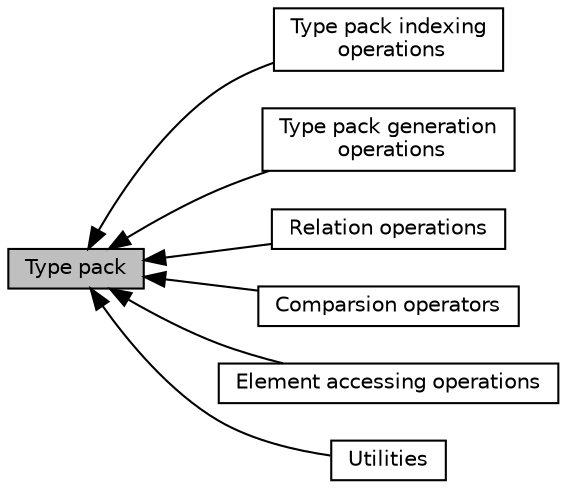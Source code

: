 digraph "Type pack"
{
  edge [fontname="Helvetica",fontsize="10",labelfontname="Helvetica",labelfontsize="10"];
  node [fontname="Helvetica",fontsize="10",shape=box];
  rankdir=LR;
  Node3 [label="Type pack indexing\l operations",height=0.2,width=0.4,color="black", fillcolor="white", style="filled",URL="$group__TypePackIndexing.html",tooltip="Operations that return indexes of types."];
  Node5 [label="Type pack generation\l operations",height=0.2,width=0.4,color="black", fillcolor="white", style="filled",URL="$group__TypePackGenerating.html",tooltip="Operations that create a new type_pack."];
  Node4 [label="Relation operations",height=0.2,width=0.4,color="black", fillcolor="white", style="filled",URL="$group__TypePackRelationOps.html",tooltip="Type pack relation operations."];
  Node7 [label="Comparsion operators",height=0.2,width=0.4,color="black", fillcolor="white", style="filled",URL="$group__TypePackComparsion.html",tooltip="Operations that perform comparsion between types."];
  Node2 [label="Element accessing operations",height=0.2,width=0.4,color="black", fillcolor="white", style="filled",URL="$group__TypePackElementAccess.html",tooltip="Type pack element accessing operations."];
  Node1 [label="Type pack",height=0.2,width=0.4,color="black", fillcolor="grey75", style="filled", fontcolor="black",tooltip="A C++11 type list implementation."];
  Node6 [label="Utilities",height=0.2,width=0.4,color="black", fillcolor="white", style="filled",URL="$group__TypePackUtility.html",tooltip="Utilities, that are useful with the other type_pack operations."];
  Node1->Node2 [shape=plaintext, dir="back", style="solid"];
  Node1->Node3 [shape=plaintext, dir="back", style="solid"];
  Node1->Node4 [shape=plaintext, dir="back", style="solid"];
  Node1->Node5 [shape=plaintext, dir="back", style="solid"];
  Node1->Node6 [shape=plaintext, dir="back", style="solid"];
  Node1->Node7 [shape=plaintext, dir="back", style="solid"];
}
